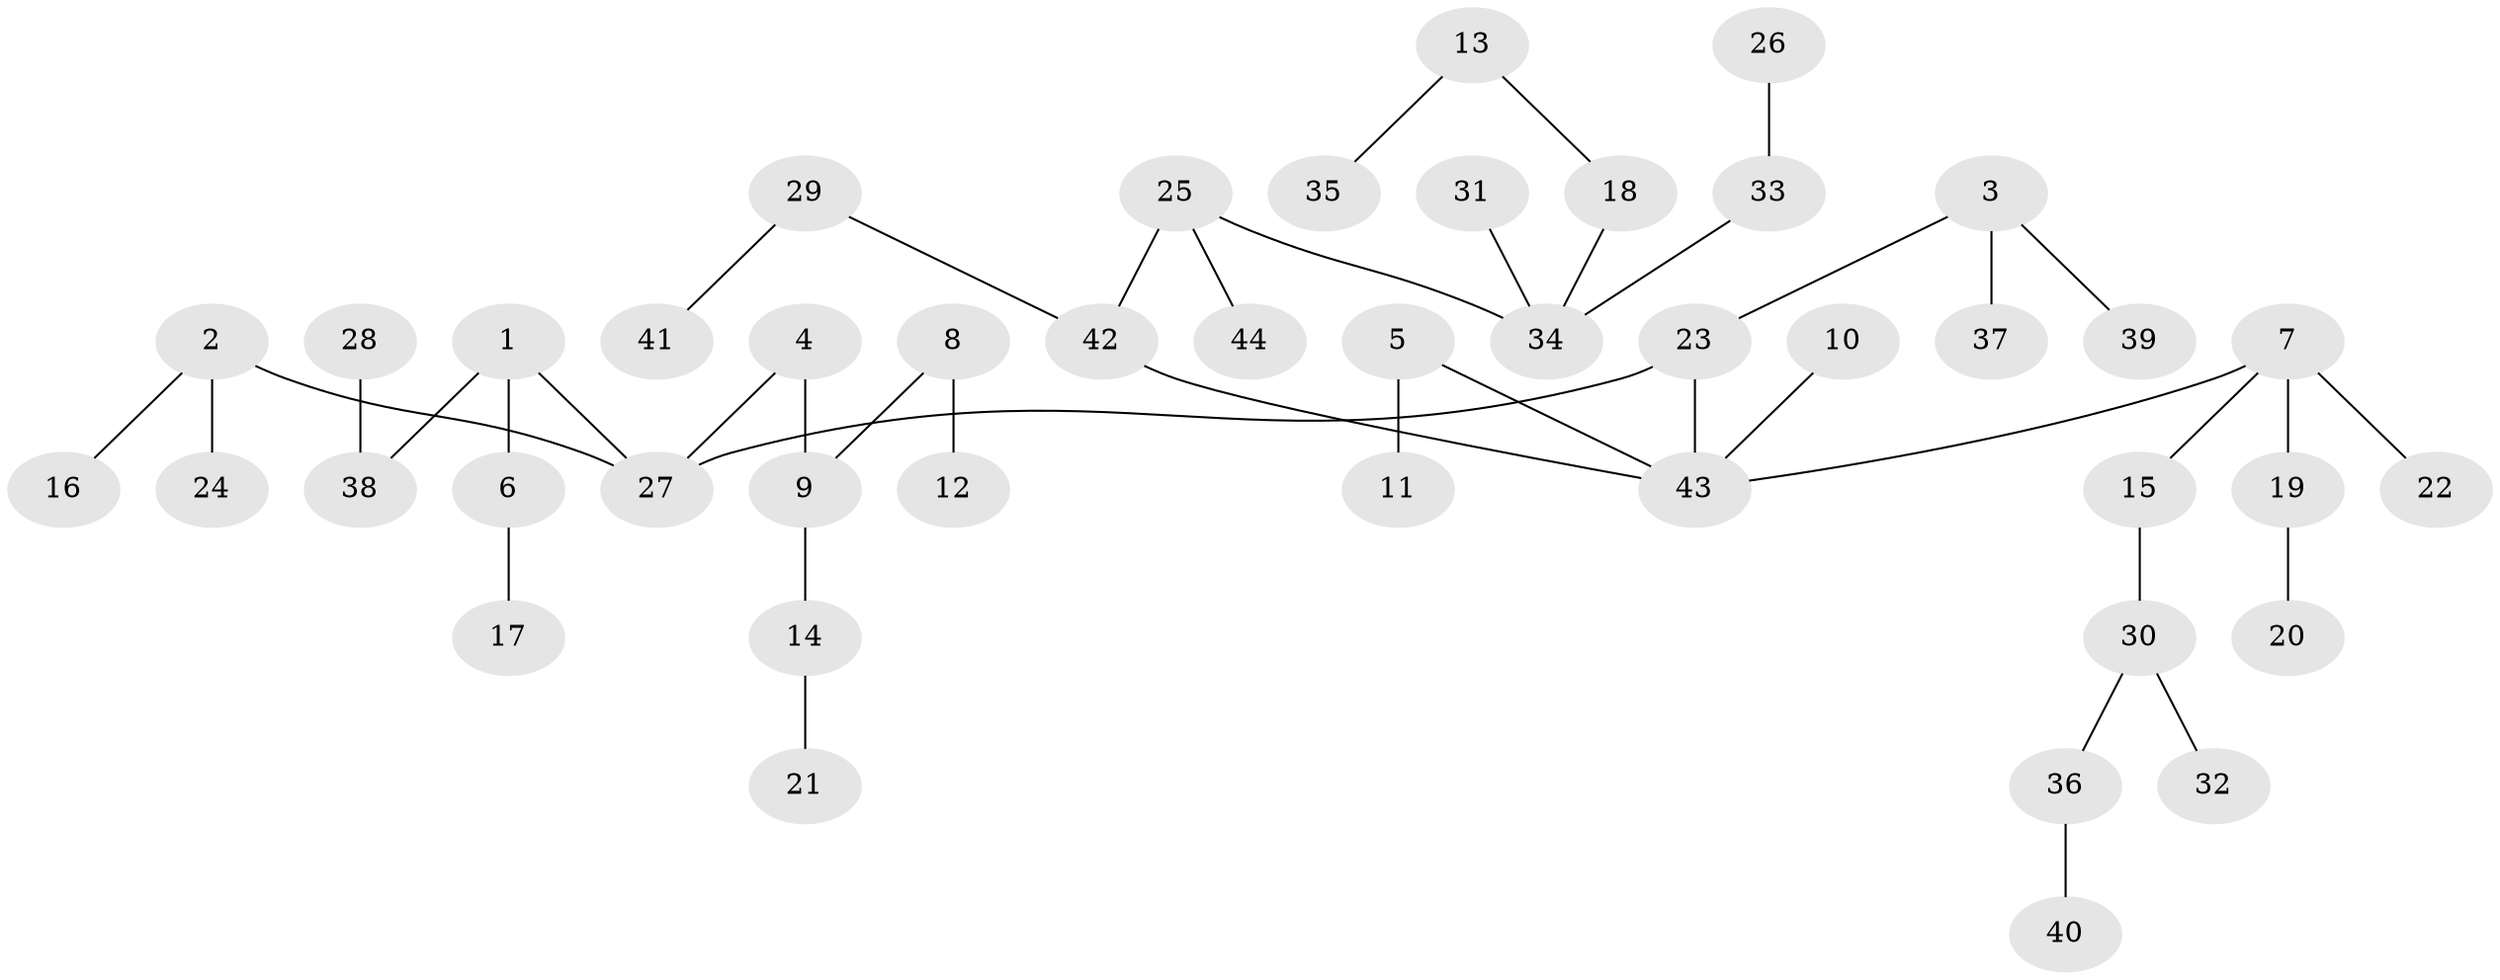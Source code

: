 // original degree distribution, {5: 0.045454545454545456, 7: 0.011363636363636364, 2: 0.3409090909090909, 3: 0.11363636363636363, 4: 0.03409090909090909, 1: 0.4431818181818182, 6: 0.011363636363636364}
// Generated by graph-tools (version 1.1) at 2025/02/03/09/25 03:02:19]
// undirected, 44 vertices, 43 edges
graph export_dot {
graph [start="1"]
  node [color=gray90,style=filled];
  1;
  2;
  3;
  4;
  5;
  6;
  7;
  8;
  9;
  10;
  11;
  12;
  13;
  14;
  15;
  16;
  17;
  18;
  19;
  20;
  21;
  22;
  23;
  24;
  25;
  26;
  27;
  28;
  29;
  30;
  31;
  32;
  33;
  34;
  35;
  36;
  37;
  38;
  39;
  40;
  41;
  42;
  43;
  44;
  1 -- 6 [weight=1.0];
  1 -- 27 [weight=1.0];
  1 -- 38 [weight=1.0];
  2 -- 16 [weight=1.0];
  2 -- 24 [weight=1.0];
  2 -- 27 [weight=1.0];
  3 -- 23 [weight=1.0];
  3 -- 37 [weight=1.0];
  3 -- 39 [weight=1.0];
  4 -- 9 [weight=1.0];
  4 -- 27 [weight=1.0];
  5 -- 11 [weight=1.0];
  5 -- 43 [weight=1.0];
  6 -- 17 [weight=1.0];
  7 -- 15 [weight=1.0];
  7 -- 19 [weight=1.0];
  7 -- 22 [weight=1.0];
  7 -- 43 [weight=1.0];
  8 -- 9 [weight=1.0];
  8 -- 12 [weight=1.0];
  9 -- 14 [weight=1.0];
  10 -- 43 [weight=1.0];
  13 -- 18 [weight=1.0];
  13 -- 35 [weight=1.0];
  14 -- 21 [weight=1.0];
  15 -- 30 [weight=1.0];
  18 -- 34 [weight=1.0];
  19 -- 20 [weight=1.0];
  23 -- 27 [weight=1.0];
  23 -- 43 [weight=1.0];
  25 -- 34 [weight=1.0];
  25 -- 42 [weight=1.0];
  25 -- 44 [weight=1.0];
  26 -- 33 [weight=1.0];
  28 -- 38 [weight=1.0];
  29 -- 41 [weight=1.0];
  29 -- 42 [weight=1.0];
  30 -- 32 [weight=1.0];
  30 -- 36 [weight=1.0];
  31 -- 34 [weight=1.0];
  33 -- 34 [weight=1.0];
  36 -- 40 [weight=1.0];
  42 -- 43 [weight=1.0];
}

